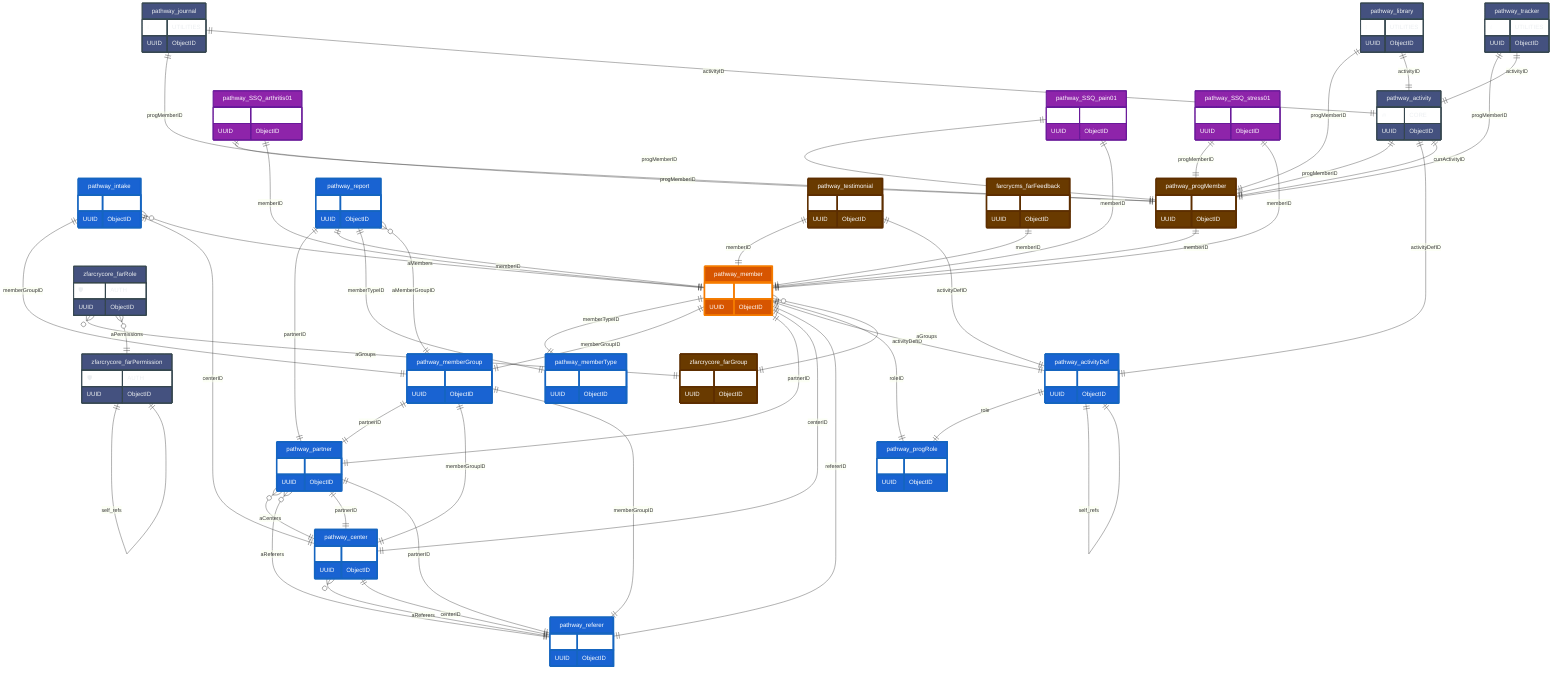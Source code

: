 erDiagram
    %% Parameters:
%%   Focus: member
%%   Domains: participant
%%   Chart Type: ER
    "pathway_activity" {
        🔥 CORE UUID ObjectID
    }

    "pathway_activityDef" {
        🔥 CORE UUID ObjectID
    }

    "pathway_center" {
        🔥 CORE UUID ObjectID
    }

    "pathway_intake" {
        💧 UTILITIES UUID ObjectID
    }

    "pathway_journal" {
        💧 UTILITIES UUID ObjectID
    }

    "pathway_library" {
        💧 UTILITIES UUID ObjectID
    }

    "pathway_member" {
        🔥 CORE UUID ObjectID
    }

    "pathway_memberGroup" {
        🔥 CORE UUID ObjectID
    }

    "pathway_memberType" {
        💧 UTILITIES UUID ObjectID
    }

    "pathway_partner" {
        🔥 CORE UUID ObjectID
    }

    "pathway_progMember" {
        🔥 CORE UUID ObjectID
    }

    "pathway_progRole" {
        📞 SERVICES UUID ObjectID
    }

    "pathway_referer" {
        🔥 CORE UUID ObjectID
    }

    "pathway_report" {
        📞 SERVICES UUID ObjectID
    }

    "pathway_SSQ_arthritis01" {
        💧 UTILITIES UUID ObjectID
    }

    "pathway_SSQ_pain01" {
        💧 UTILITIES UUID ObjectID
    }

    "pathway_SSQ_stress01" {
        💧 UTILITIES UUID ObjectID
    }

    "pathway_testimonial" {
        📞 SERVICES UUID ObjectID
    }

    "pathway_tracker" {
        💧 UTILITIES UUID ObjectID
    }

    "farcrycms_farFeedback" {
        📞 SERVICES UUID ObjectID
    }

    "zfarcrycore_farGroup" {
        🛡️ AUTH UUID ObjectID
    }

    "zfarcrycore_farPermission" {
        🛡️ AUTH UUID ObjectID
    }

    "zfarcrycore_farRole" {
        🛡️ AUTH UUID ObjectID
    }

    %% Direct FK Relationships
    "pathway_activity" ||--|| "pathway_progMember" : progMemberID
    "pathway_activity" ||--|| "pathway_activityDef" : activityDefID
    "pathway_activityDef" ||--|| "pathway_progRole" : role
    "pathway_center" ||--|| "pathway_partner" : partnerID
    "pathway_center" ||--|| "pathway_memberGroup" : memberGroupID
    "pathway_intake" ||--|| "pathway_memberGroup" : memberGroupID
    "pathway_intake" ||--|| "pathway_center" : centerID
    "pathway_journal" ||--|| "pathway_progMember" : progMemberID
    "pathway_journal" ||--|| "pathway_activity" : activityID
    "pathway_library" ||--|| "pathway_progMember" : progMemberID
    "pathway_library" ||--|| "pathway_activity" : activityID
    "pathway_member" ||--|| "pathway_memberType" : memberTypeID
    "pathway_member" ||--|| "pathway_memberGroup" : memberGroupID
    "pathway_member" ||--|| "pathway_partner" : partnerID
    "pathway_member" ||--|| "pathway_center" : centerID
    "pathway_member" ||--|| "pathway_referer" : refererID
    "pathway_member" ||--|| "pathway_activityDef" : activityDefID
    "pathway_member" ||--|| "pathway_progRole" : roleID
    "pathway_memberGroup" ||--|| "pathway_partner" : partnerID
    "pathway_progMember" ||--|| "pathway_member" : memberID
    "pathway_progMember" ||--|| "pathway_activity" : currActivityID
    "pathway_referer" ||--|| "pathway_partner" : partnerID
    "pathway_referer" ||--|| "pathway_memberGroup" : memberGroupID
    "pathway_referer" ||--|| "pathway_center" : centerID
    "pathway_report" ||--|| "pathway_partner" : partnerID
    "pathway_report" ||--|| "pathway_member" : memberID
    "pathway_report" ||--|| "pathway_memberType" : memberTypeID
    "pathway_SSQ_arthritis01" ||--|| "pathway_progMember" : progMemberID
    "pathway_SSQ_arthritis01" ||--|| "pathway_member" : memberID
    "pathway_SSQ_pain01" ||--|| "pathway_progMember" : progMemberID
    "pathway_SSQ_pain01" ||--|| "pathway_member" : memberID
    "pathway_SSQ_stress01" ||--|| "pathway_progMember" : progMemberID
    "pathway_SSQ_stress01" ||--|| "pathway_member" : memberID
    "pathway_testimonial" ||--|| "pathway_member" : memberID
    "pathway_testimonial" ||--|| "pathway_activityDef" : activityDefID
    "pathway_tracker" ||--|| "pathway_progMember" : progMemberID
    "pathway_tracker" ||--|| "pathway_activity" : activityID
    "farcrycms_farFeedback" ||--|| "pathway_member" : memberID
    %% End Direct FK Relationships

    %% Special Joins
    %% End Special Joins

    %% Self-Referencing Relationships for farPermission
    %% Self-refs include: aRelatedtypes
    "zfarcrycore_farPermission" ||--|| "zfarcrycore_farPermission" : self_refs
    %% End Self-Referencing Relationships for farPermission

    %% Self-Referencing Relationships for activityDef
    %% Self-refs include: onEndID, aCuePointActivities, aInteract1Activities, aInteract2Activities, aInteract3Activities, aInteract4Activities, aInteract5Activities
    "pathway_activityDef" ||--|| "pathway_activityDef" : self_refs
    %% End Self-Referencing Relationships for activityDef

    %% Join Table Relationships
    "pathway_center" }o--|| "pathway_referer" : aReferers
    "pathway_intake" }o--|| "pathway_member" : aMembers
    "pathway_member" }o--|| "zfarcrycore_farGroup" : aGroups
    "pathway_partner" }o--|| "pathway_center" : aCenters
    "pathway_partner" }o--|| "pathway_referer" : aReferers
    "pathway_report" }o--|| "pathway_memberGroup" : aMemberGroupID
    "zfarcrycore_farRole" }o--|| "zfarcrycore_farGroup" : aGroups
    "zfarcrycore_farRole" }o--|| "zfarcrycore_farPermission" : aPermissions
    %% End Join Table Relationships


    %% Entity Styling
    style pathway_activity fill:#44517f,stroke:#37474f,stroke-width:2px,color:#eceff1
    style pathway_activityDef fill:#1963d2,stroke:#1565c0,stroke-width:4px,color:#fff
    style pathway_center fill:#1963d2,stroke:#1565c0,stroke-width:4px,color:#fff
    style pathway_intake fill:#1963d2,stroke:#1565c0,stroke-width:4px,color:#fff
    style pathway_journal fill:#44517f,stroke:#37474f,stroke-width:2px,color:#eceff1
    style pathway_library fill:#44517f,stroke:#37474f,stroke-width:2px,color:#eceff1
    style pathway_member fill:#d75500,stroke:#f57c00,stroke-width:4px,color:#fff
    style pathway_memberGroup fill:#1963d2,stroke:#1565c0,stroke-width:4px,color:#fff
    style pathway_memberType fill:#1963d2,stroke:#1565c0,stroke-width:4px,color:#fff
    style pathway_partner fill:#1963d2,stroke:#1565c0,stroke-width:4px,color:#fff
    style pathway_progMember fill:#693a00,stroke:#5d2e00,stroke-width:4px,color:#fff
    style pathway_progRole fill:#1963d2,stroke:#1565c0,stroke-width:4px,color:#fff
    style pathway_referer fill:#1963d2,stroke:#1565c0,stroke-width:4px,color:#fff
    style pathway_report fill:#1963d2,stroke:#1565c0,stroke-width:4px,color:#fff
    style pathway_SSQ_arthritis01 fill:#8e24aa,stroke:#6a1b9a,stroke-width:2px,color:#fff
    style pathway_SSQ_pain01 fill:#8e24aa,stroke:#6a1b9a,stroke-width:2px,color:#fff
    style pathway_SSQ_stress01 fill:#8e24aa,stroke:#6a1b9a,stroke-width:2px,color:#fff
    style pathway_testimonial fill:#693a00,stroke:#5d2e00,stroke-width:4px,color:#fff
    style pathway_tracker fill:#44517f,stroke:#37474f,stroke-width:2px,color:#eceff1
    style farcrycms_farFeedback fill:#693a00,stroke:#5d2e00,stroke-width:4px,color:#fff
    style zfarcrycore_farGroup fill:#693a00,stroke:#5d2e00,stroke-width:4px,color:#fff
    style zfarcrycore_farPermission fill:#44517f,stroke:#37474f,stroke-width:2px,color:#eceff1
    style zfarcrycore_farRole fill:#44517f,stroke:#37474f,stroke-width:2px,color:#eceff1